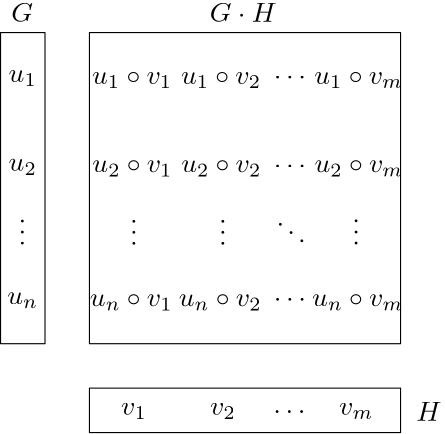 <?xml version="1.0"?>
<!DOCTYPE ipe SYSTEM "ipe.dtd">
<ipe version="70212" creator="Ipe 7.2.13">
<info created="D:20200319113630" modified="D:20200703084936"/>
<ipestyle name="basic">
<symbol name="arrow/arc(spx)">
<path stroke="sym-stroke" fill="sym-stroke" pen="sym-pen">
0 0 m
-1 0.333 l
-1 -0.333 l
h
</path>
</symbol>
<symbol name="arrow/farc(spx)">
<path stroke="sym-stroke" fill="white" pen="sym-pen">
0 0 m
-1 0.333 l
-1 -0.333 l
h
</path>
</symbol>
<symbol name="arrow/ptarc(spx)">
<path stroke="sym-stroke" fill="sym-stroke" pen="sym-pen">
0 0 m
-1 0.333 l
-0.8 0 l
-1 -0.333 l
h
</path>
</symbol>
<symbol name="arrow/fptarc(spx)">
<path stroke="sym-stroke" fill="white" pen="sym-pen">
0 0 m
-1 0.333 l
-0.8 0 l
-1 -0.333 l
h
</path>
</symbol>
<symbol name="mark/circle(sx)" transformations="translations">
<path fill="sym-stroke">
0.6 0 0 0.6 0 0 e
0.4 0 0 0.4 0 0 e
</path>
</symbol>
<symbol name="mark/disk(sx)" transformations="translations">
<path fill="sym-stroke">
0.6 0 0 0.6 0 0 e
</path>
</symbol>
<symbol name="mark/fdisk(sfx)" transformations="translations">
<group>
<path fill="sym-fill">
0.5 0 0 0.5 0 0 e
</path>
<path fill="sym-stroke" fillrule="eofill">
0.6 0 0 0.6 0 0 e
0.4 0 0 0.4 0 0 e
</path>
</group>
</symbol>
<symbol name="mark/box(sx)" transformations="translations">
<path fill="sym-stroke" fillrule="eofill">
-0.6 -0.6 m
0.6 -0.6 l
0.6 0.6 l
-0.6 0.6 l
h
-0.4 -0.4 m
0.4 -0.4 l
0.4 0.4 l
-0.4 0.4 l
h
</path>
</symbol>
<symbol name="mark/square(sx)" transformations="translations">
<path fill="sym-stroke">
-0.6 -0.6 m
0.6 -0.6 l
0.6 0.6 l
-0.6 0.6 l
h
</path>
</symbol>
<symbol name="mark/fsquare(sfx)" transformations="translations">
<group>
<path fill="sym-fill">
-0.5 -0.5 m
0.5 -0.5 l
0.5 0.5 l
-0.5 0.5 l
h
</path>
<path fill="sym-stroke" fillrule="eofill">
-0.6 -0.6 m
0.6 -0.6 l
0.6 0.6 l
-0.6 0.6 l
h
-0.4 -0.4 m
0.4 -0.4 l
0.4 0.4 l
-0.4 0.4 l
h
</path>
</group>
</symbol>
<symbol name="mark/cross(sx)" transformations="translations">
<group>
<path fill="sym-stroke">
-0.43 -0.57 m
0.57 0.43 l
0.43 0.57 l
-0.57 -0.43 l
h
</path>
<path fill="sym-stroke">
-0.43 0.57 m
0.57 -0.43 l
0.43 -0.57 l
-0.57 0.43 l
h
</path>
</group>
</symbol>
<symbol name="arrow/fnormal(spx)">
<path stroke="sym-stroke" fill="white" pen="sym-pen">
0 0 m
-1 0.333 l
-1 -0.333 l
h
</path>
</symbol>
<symbol name="arrow/pointed(spx)">
<path stroke="sym-stroke" fill="sym-stroke" pen="sym-pen">
0 0 m
-1 0.333 l
-0.8 0 l
-1 -0.333 l
h
</path>
</symbol>
<symbol name="arrow/fpointed(spx)">
<path stroke="sym-stroke" fill="white" pen="sym-pen">
0 0 m
-1 0.333 l
-0.8 0 l
-1 -0.333 l
h
</path>
</symbol>
<symbol name="arrow/linear(spx)">
<path stroke="sym-stroke" pen="sym-pen">
-1 0.333 m
0 0 l
-1 -0.333 l
</path>
</symbol>
<symbol name="arrow/fdouble(spx)">
<path stroke="sym-stroke" fill="white" pen="sym-pen">
0 0 m
-1 0.333 l
-1 -0.333 l
h
-1 0 m
-2 0.333 l
-2 -0.333 l
h
</path>
</symbol>
<symbol name="arrow/double(spx)">
<path stroke="sym-stroke" fill="sym-stroke" pen="sym-pen">
0 0 m
-1 0.333 l
-1 -0.333 l
h
-1 0 m
-2 0.333 l
-2 -0.333 l
h
</path>
</symbol>
<pen name="heavier" value="0.8"/>
<pen name="fat" value="1.2"/>
<pen name="ultrafat" value="2"/>
<symbolsize name="large" value="5"/>
<symbolsize name="small" value="2"/>
<symbolsize name="tiny" value="1.1"/>
<arrowsize name="large" value="10"/>
<arrowsize name="small" value="5"/>
<arrowsize name="tiny" value="3"/>
<color name="red" value="1 0 0"/>
<color name="green" value="0 1 0"/>
<color name="blue" value="0 0 1"/>
<color name="yellow" value="1 1 0"/>
<color name="orange" value="1 0.647 0"/>
<color name="gold" value="1 0.843 0"/>
<color name="purple" value="0.627 0.125 0.941"/>
<color name="gray" value="0.745"/>
<color name="brown" value="0.647 0.165 0.165"/>
<color name="navy" value="0 0 0.502"/>
<color name="pink" value="1 0.753 0.796"/>
<color name="seagreen" value="0.18 0.545 0.341"/>
<color name="turquoise" value="0.251 0.878 0.816"/>
<color name="violet" value="0.933 0.51 0.933"/>
<color name="darkblue" value="0 0 0.545"/>
<color name="darkcyan" value="0 0.545 0.545"/>
<color name="darkgray" value="0.663"/>
<color name="darkgreen" value="0 0.392 0"/>
<color name="darkmagenta" value="0.545 0 0.545"/>
<color name="darkorange" value="1 0.549 0"/>
<color name="darkred" value="0.545 0 0"/>
<color name="lightblue" value="0.678 0.847 0.902"/>
<color name="lightcyan" value="0.878 1 1"/>
<color name="lightgray" value="0.827"/>
<color name="lightgreen" value="0.565 0.933 0.565"/>
<color name="lightyellow" value="1 1 0.878"/>
<dashstyle name="dashed" value="[4] 0"/>
<dashstyle name="dotted" value="[1 3] 0"/>
<dashstyle name="dash dotted" value="[4 2 1 2] 0"/>
<dashstyle name="dash dot dotted" value="[4 2 1 2 1 2] 0"/>
<textsize name="large" value="\large"/>
<textsize name="Large" value="\Large"/>
<textsize name="LARGE" value="\LARGE"/>
<textsize name="huge" value="\huge"/>
<textsize name="Huge" value="\Huge"/>
<textsize name="small" value="\small"/>
<textsize name="footnote" value="\footnotesize"/>
<textsize name="tiny" value="\tiny"/>
<textstyle name="center" begin="\begin{center}" end="\end{center}"/>
<textstyle name="itemize" begin="\begin{itemize}" end="\end{itemize}"/>
<textstyle name="item" begin="\begin{itemize}\item{}" end="\end{itemize}"/>
<gridsize name="4 pts" value="4"/>
<gridsize name="8 pts (~3 mm)" value="8"/>
<gridsize name="16 pts (~6 mm)" value="16"/>
<gridsize name="32 pts (~12 mm)" value="32"/>
<gridsize name="10 pts (~3.5 mm)" value="10"/>
<gridsize name="20 pts (~7 mm)" value="20"/>
<gridsize name="14 pts (~5 mm)" value="14"/>
<gridsize name="28 pts (~10 mm)" value="28"/>
<gridsize name="56 pts (~20 mm)" value="56"/>
<anglesize name="90 deg" value="90"/>
<anglesize name="60 deg" value="60"/>
<anglesize name="45 deg" value="45"/>
<anglesize name="30 deg" value="30"/>
<anglesize name="22.5 deg" value="22.5"/>
<opacity name="10%" value="0.1"/>
<opacity name="30%" value="0.3"/>
<opacity name="50%" value="0.5"/>
<opacity name="75%" value="0.75"/>
<tiling name="falling" angle="-60" step="4" width="1"/>
<tiling name="rising" angle="30" step="4" width="1"/>
</ipestyle>
<page>
<layer name="points"/>
<layer name="convex_hull"/>
<layer name="cone_hull"/>
<layer name="alpha"/>
<view layers="points alpha" active="alpha"/>
<path layer="alpha" stroke="black" opacity="50%" stroke-opacity="opaque">
80 656 m
80 640 l
192 640 l
192 656 l
h
</path>
<path stroke="black" opacity="50%" stroke-opacity="opaque">
80 784 m
80 672 l
192 672 l
192 784 l
h
</path>
<text layer="points" matrix="1 0 0 1 0.00016146 3.57956" transformations="translations" pos="96 704" stroke="black" type="label" width="2.767" height="14.999" depth="0" halign="center" valign="baseline" style="math">\vdots</text>
<text matrix="1 0 0 1 0.00016146 3.57956" transformations="translations" pos="128 704" stroke="black" type="label" width="2.767" height="14.999" depth="0" halign="center" valign="baseline" style="math">\vdots</text>
<text matrix="1 0 0 1 2.35399 -0.0101527" transformations="translations" pos="144 768" stroke="black" type="label" width="11.623" height="1.052" depth="0" valign="center" style="math">\dots</text>
<text matrix="1 0 0 1 2.35399 -0.0101527" transformations="translations" pos="144 736" stroke="black" type="label" width="11.623" height="1.052" depth="0" valign="center" style="math">\dots</text>
<text matrix="1 0 0 1 2.35399 -0.0101527" transformations="translations" pos="144 688" stroke="black" type="label" width="11.623" height="1.052" depth="0" valign="center" style="math">\dots</text>
<text matrix="1 0 0 1 0.0185415 -12.2791" transformations="translations" pos="176 720" stroke="black" type="label" width="2.767" height="14.999" depth="0" halign="center" valign="baseline" style="math">\vdots</text>
<text matrix="1 0 0 1 2.80327 -12.4735" transformations="translations" pos="144 720" stroke="black" type="label" width="11.623" height="14.999" depth="0" valign="baseline" style="math">\ddots</text>
<path layer="alpha" matrix="1 0 0 1 32 0" stroke="black" opacity="50%" stroke-opacity="opaque">
16 784 m
16 672 l
32 672 l
32 784 l
h
</path>
<text matrix="1 0 0 1 39.7703 -12.0794" transformations="translations" pos="16 800" stroke="black" type="label" width="7.833" height="6.808" depth="0" halign="center" valign="baseline" style="math">G</text>
<text matrix="1 0 0 1 -10.3207 4.21797" transformations="translations" pos="208 640" stroke="black" type="label" width="9.091" height="6.808" depth="0" valign="baseline" style="math">H</text>
<text matrix="1 0 0 1 -56.5924 3.8937" transformations="translations" pos="192 784" stroke="black" type="label" width="24.119" height="6.808" depth="0" halign="center" valign="baseline" style="math">G \cdot H</text>
<text matrix="1 0 0 1 30.8499 -6.7812" transformations="translations" pos="23.6254 714.479" stroke="black" type="label" width="2.767" height="14.999" depth="0" valign="baseline" style="math">\vdots</text>
<text matrix="1 0 0 1 -0.436277 -0.405428" transformations="translations" pos="146.613 647.465" stroke="black" type="label" width="11.623" height="1.052" depth="0" valign="baseline" style="math">\dots</text>
<text matrix="1 0 0 1 7.96843 -0.378826" transformations="translations" pos="48 768" stroke="black" type="label" width="10.173" height="4.294" depth="1.49" halign="center" valign="center" style="math">u_1</text>
<text matrix="1 0 0 1 7.96843 -0.378826" transformations="translations" pos="48 736" stroke="black" type="label" width="10.173" height="4.294" depth="1.49" halign="center" valign="center" style="math">u_2</text>
<text matrix="1 0 0 1 7.96843 -0.378826" transformations="translations" pos="48 688" stroke="black" type="label" width="11.126" height="4.294" depth="1.49" halign="center" valign="center" style="math">u_n</text>
<text matrix="1 0 0 1 0.0533862 23.8254" transformations="translations" pos="96 624" stroke="black" type="label" width="9.298" height="4.294" depth="1.49" halign="center" valign="center" style="math">v_1</text>
<text matrix="1 0 0 1 0.0533862 23.8254" transformations="translations" pos="128 624" stroke="black" type="label" width="9.298" height="4.294" depth="1.49" halign="center" valign="center" style="math">v_2</text>
<text matrix="1 0 0 1 0.0533862 23.8254" transformations="translations" pos="176 624" stroke="black" type="label" width="12.397" height="4.294" depth="1.49" halign="center" valign="center" style="math">v_m</text>
<text matrix="1 0 0 1 -15.07 -2.50614" transformations="translations" pos="96 768" stroke="black" type="label" width="28.88" height="4.432" depth="1.49" valign="baseline" style="math">u_1 \circ v_1</text>
<text matrix="1 0 0 1 -15.07 -2.50614" transformations="translations" pos="128 768" stroke="black" type="label" width="28.88" height="4.432" depth="1.49" valign="baseline" style="math">u_1\circ v_2</text>
<text matrix="1 0 0 1 -15.07 -2.50614" transformations="translations" pos="176 768" stroke="black" type="label" width="31.978" height="4.432" depth="1.49" valign="baseline" style="math">u_1 \circ v_m</text>
<text matrix="1 0 0 1 -14.9737 -2.28978" transformations="translations" pos="96 736" stroke="black" type="label" width="28.88" height="4.432" depth="1.49" valign="baseline" style="math">u_2 \circ v_1</text>
<text matrix="1 0 0 1 -14.9737 -2.28978" transformations="translations" pos="128 736" stroke="black" type="label" width="28.88" height="4.432" depth="1.49" valign="baseline" style="math">u_2 \circ v_2</text>
<text matrix="1 0 0 1 -14.9737 -2.28978" transformations="translations" pos="176 736" stroke="black" type="label" width="31.978" height="4.432" depth="1.49" valign="baseline" style="math">u_2 \circ v_m</text>
<text matrix="1 0 0 1 -15.8653 -2.53309" transformations="translations" pos="96 688" stroke="black" type="label" width="29.834" height="4.432" depth="1.49" valign="baseline" style="math">u_n \circ v_1</text>
<text matrix="1 0 0 1 -15.8653 -2.53309" transformations="translations" pos="128 688" stroke="black" type="label" width="29.834" height="4.432" depth="1.49" valign="baseline" style="math">u_n \circ v_2</text>
<text matrix="1 0 0 1 -15.8653 -2.53309" transformations="translations" pos="176 688" stroke="black" type="label" width="32.932" height="4.432" depth="1.49" valign="baseline" style="math">u_n \circ v_m</text>
</page>
</ipe>
